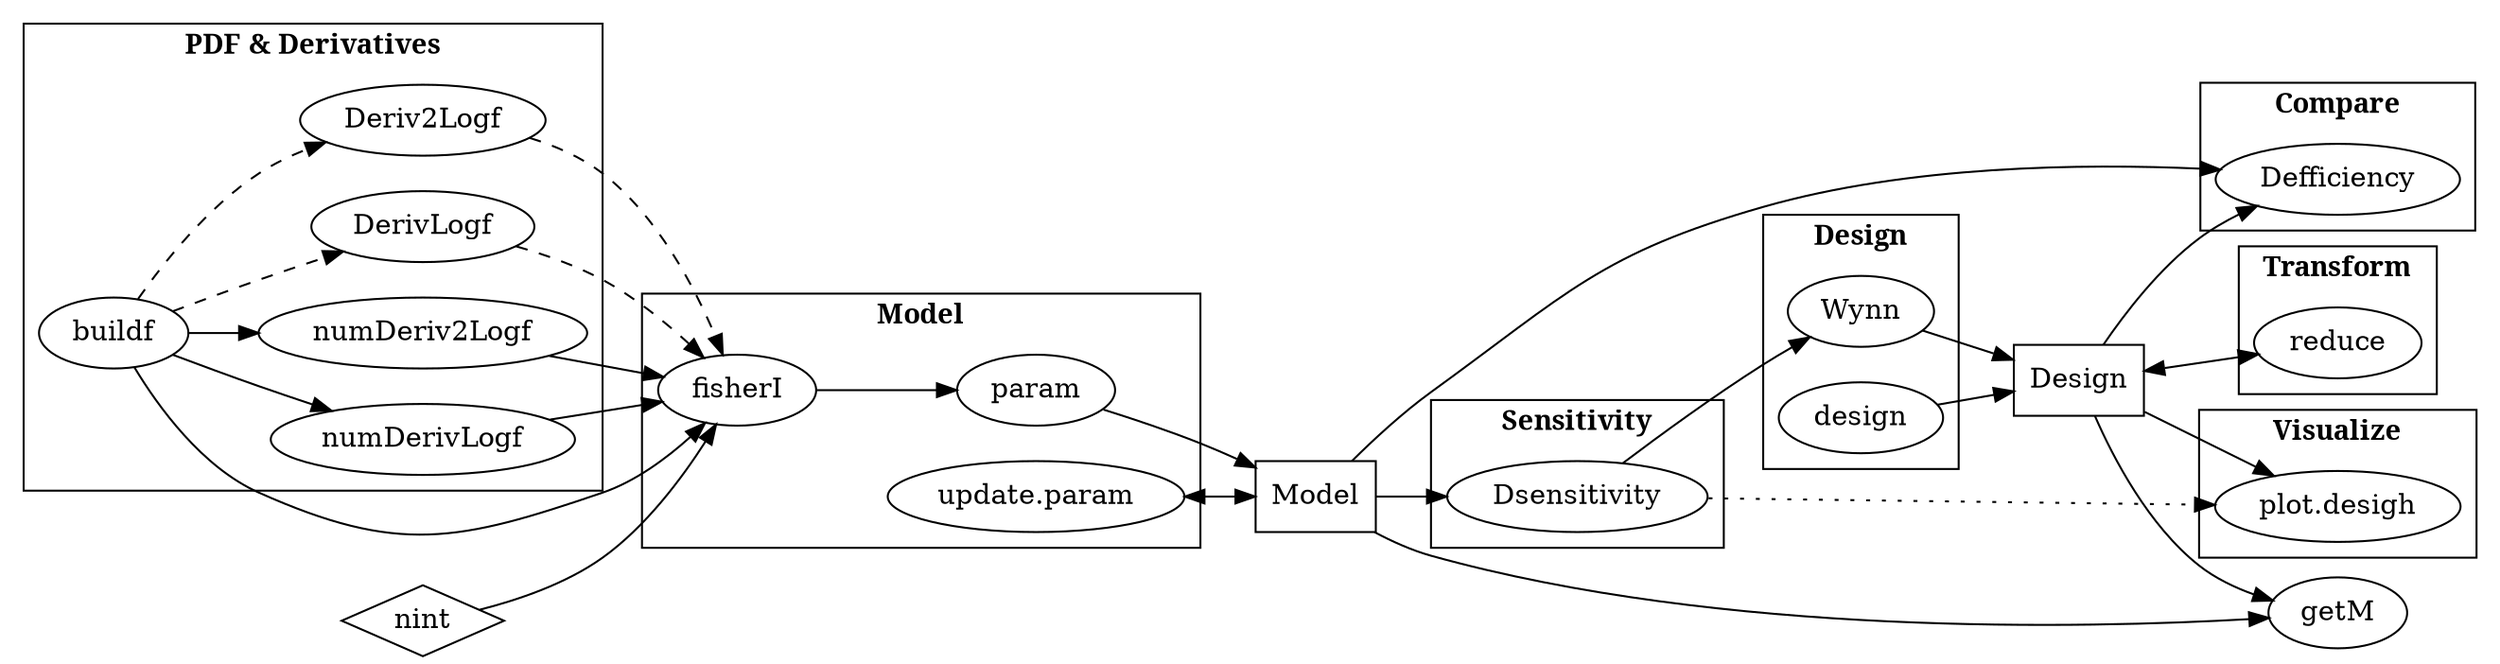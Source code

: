digraph {
    rankdir = LR

    subgraph cluster_PDFDeriv {
        label = "PDF & Derivatives"
        fontname = bold
        buildf
        numDerivLogf
        numDeriv2Logf
        DerivLogf
        Deriv2Logf
    }

    buildf -> numDerivLogf
    buildf -> numDeriv2Logf
    buildf -> DerivLogf [style=dashed]
    buildf -> Deriv2Logf [style=dashed]

    nint [shape=diamond]
    Model [shape=box]

    subgraph cluster_model {
        label = "Model"
        fontname = bold
        fisherI
        { rank=same param "update.param" }
        fisherI -> param
    }

    buildf -> fisherI
    numDerivLogf -> fisherI
    numDeriv2Logf -> fisherI
    DerivLogf -> fisherI [style=dashed]
    Deriv2Logf -> fisherI [style=dashed]
    nint -> fisherI
    param -> Model
    "update.param" -> Model [dir=both]

    subgraph cluster_sens {
        label = "Sensitivity"
        fontname = bold
        Dsensitivity
    }

    Model -> Dsensitivity

    Design [shape=box]

    subgraph cluster_design {
        label = "Design"
        fontname = bold
        Wynn
        design
    }

    Dsensitivity -> Wynn
    Wynn -> Design
    design -> Design

    subgraph cluster_compare {
        label = "Compare"
        fontname = bold
        Defficiency
    }

    Design -> Defficiency
    Model -> Defficiency

    subgraph cluster_transform {
        label = "Transform"
        fontname = bold
        reduce
    }

    Design -> reduce [dir=both]

    subgraph cluster_visualize {
        label = "Visualize"
        fontname = bold
        "plot.desigh"
    }

    Design -> "plot.desigh"
    Dsensitivity -> "plot.desigh" [style=dotted]

    Model -> getM
    Design -> getM

    //subgraph cluster_helper {
        //integrateA
        //rowmatch
        //roworder
        //seq1
        //getM
    //}
}
